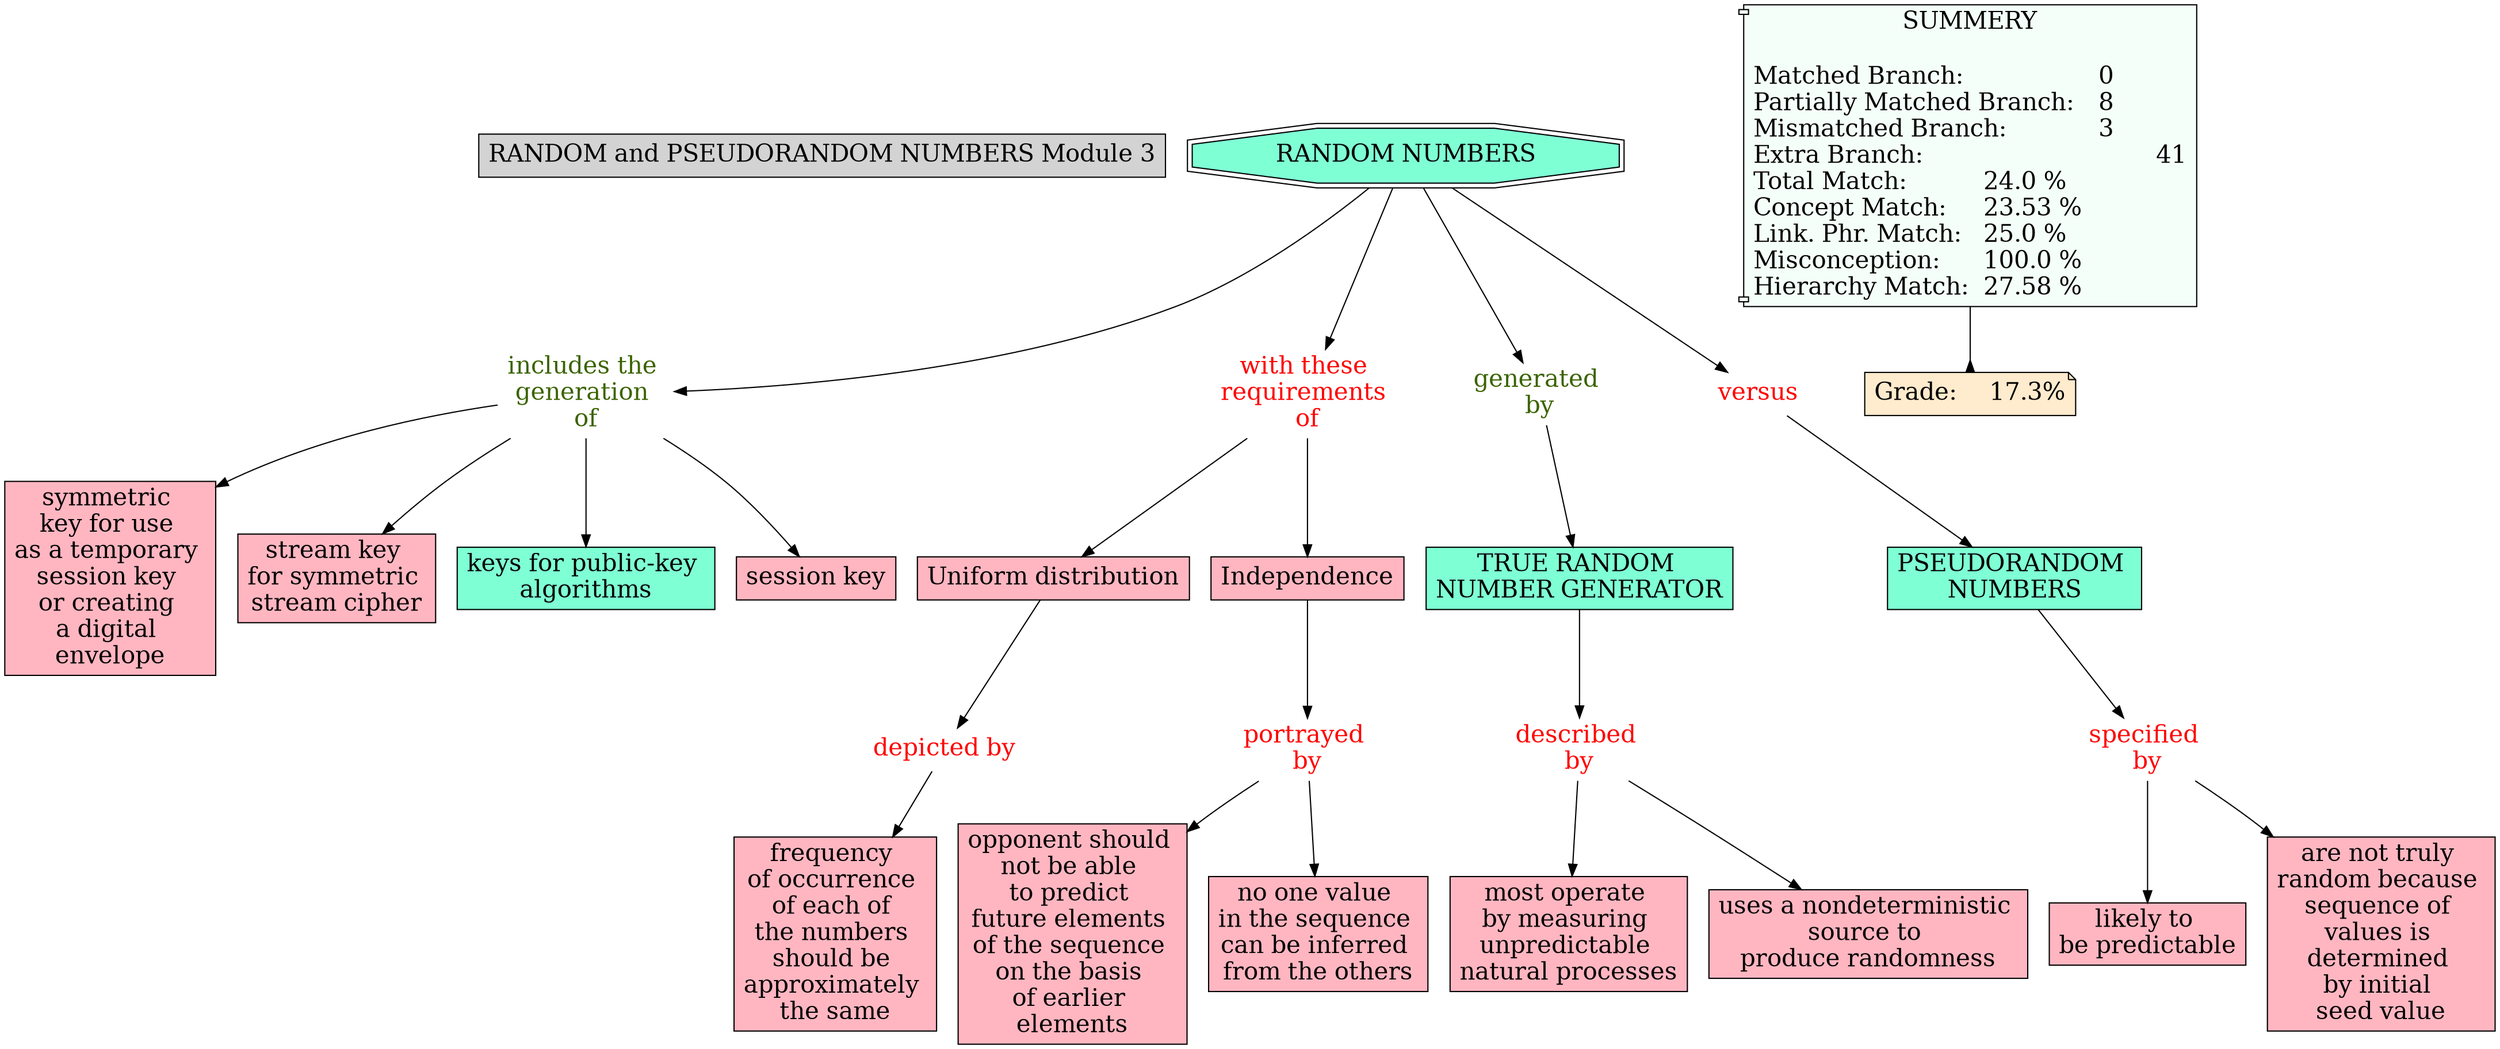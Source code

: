 // The Round Table
digraph {
	"1S3ZPZQBK-1BLDPC9-TCC" [label="RANDOM and PSEUDORANDOM NUMBERS Module 3" Gsplines=true fontsize=20 shape=rect style=filled]
	"1S63122D0-FBBGWF-169B" [label="RANDOM NUMBERS
" Gsplines=true fillcolor=aquamarine fontsize=20 shape=doubleoctagon style=filled]
	"1S631B6MN-1XKJ0BV-17JZ" [label="includes the 
generation 
of" Gsplines=true fontcolor="#3B6300" fontsize=20 shape=none]
	"1S63122D0-FBBGWF-169B" -> "1S631B6MN-1XKJ0BV-17JZ" [constraint=true]
	"1S631B6MN-1XKJ0BV-17JZ" [label="includes the 
generation 
of" Gsplines=true fontcolor="#3B6300" fontsize=20 shape=none]
	"1S6312GRB-1HMNR42-16DV" [label="symmetric 
key for use 
as a temporary 
session key 
or creating 
a digital 
envelope" Gsplines=true fillcolor="#FFB6C1" fontsize=20 shape=rect style=filled]
	"1S631B6MN-1XKJ0BV-17JZ" -> "1S6312GRB-1HMNR42-16DV" [constraint=true]
	"1S631LVLP-XBQF8-1872" [label="specified 
by" Gsplines=true fontcolor=red fontsize=20 shape=none]
	"1S631KZJW-KXRST8-17ZN" [label="likely to 
be predictable
" Gsplines=true fillcolor="#FFB6C1" fontsize=20 shape=rect style=filled]
	"1S631LVLP-XBQF8-1872" -> "1S631KZJW-KXRST8-17ZN" [constraint=true]
	"1S63182R0-1JJYCXC-17G6" [label="depicted by
" Gsplines=true fontcolor=red fontsize=20 shape=none]
	"1S63158K7-ZGWCHJ-16WM" [label="frequency 
of occurrence 
of each of 
the numbers 
should be 
approximately 
the same" Gsplines=true fillcolor="#FFB6C1" fontsize=20 shape=rect style=filled]
	"1S63182R0-1JJYCXC-17G6" -> "1S63158K7-ZGWCHJ-16WM" [constraint=true]
	"1S631977L-GVJ9Q8-17HB" [label="portrayed 
by" Gsplines=true fontcolor=red fontsize=20 shape=none]
	"1S6315DY6-ZW8FDB-16WW" [label="opponent should 
not be able 
to predict 
future elements 
of the sequence 
on the basis 
of earlier 
elements" Gsplines=true fillcolor="#FFB6C1" fontsize=20 shape=rect style=filled]
	"1S631977L-GVJ9Q8-17HB" -> "1S6315DY6-ZW8FDB-16WW" [constraint=true]
	"1S6312M3R-147K60Q-16F7" [label="Uniform distribution
" Gsplines=true fillcolor="#FFB6C1" fontsize=20 shape=rect style=filled]
	"1S63182R0-1JJYCXC-17G6" [label="depicted by
" Gsplines=true fontcolor=red fontsize=20 shape=none]
	"1S6312M3R-147K60Q-16F7" -> "1S63182R0-1JJYCXC-17G6" [constraint=true]
	"1S631LVLP-XBQF8-1872" [label="specified 
by" Gsplines=true fontcolor=red fontsize=20 shape=none]
	"1S631K4HX-53QLD-17ZC" [label="are not truly 
random because 
sequence of 
values is 
determined 
by initial 
seed value
" Gsplines=true fillcolor="#FFB6C1" fontsize=20 shape=rect style=filled]
	"1S631LVLP-XBQF8-1872" -> "1S631K4HX-53QLD-17ZC" [constraint=true]
	"1S631RSWL-1RNYTYD-18PP" [label="with these 
requirements 
of" Gsplines=true fontcolor=red fontsize=20 shape=none]
	"1S6315H7S-28FM4D1-16X1" [label=Independence Gsplines=true fillcolor="#FFB6C1" fontsize=20 shape=rect style=filled]
	"1S631RSWL-1RNYTYD-18PP" -> "1S6315H7S-28FM4D1-16X1" [constraint=true]
	"1S63122D0-FBBGWF-169B" [label="RANDOM NUMBERS
" Gsplines=true fillcolor=aquamarine fontsize=20 shape=doubleoctagon style=filled]
	"1S631TJY1-1QVK3YY-18T2" [label="generated 
by" Gsplines=true fontcolor="#3B6300" fontsize=20 shape=none]
	"1S63122D0-FBBGWF-169B" -> "1S631TJY1-1QVK3YY-18T2" [constraint=true]
	"1S631977L-GVJ9Q8-17HB" [label="portrayed 
by" Gsplines=true fontcolor=red fontsize=20 shape=none]
	"1S6315C1L-1QWG0V7-16WR" [label="no one value 
in the sequence 
can be inferred 
from the others
" Gsplines=true fillcolor="#FFB6C1" fontsize=20 shape=rect style=filled]
	"1S631977L-GVJ9Q8-17HB" -> "1S6315C1L-1QWG0V7-16WR" [constraint=true]
	"1S631B6MN-1XKJ0BV-17JZ" [label="includes the 
generation 
of" Gsplines=true fontcolor="#3B6300" fontsize=20 shape=none]
	"1S6312FMM-QVNJGH-16DQ" [label="stream key 
for symmetric 
stream cipher
" Gsplines=true fillcolor="#FFB6C1" fontsize=20 shape=rect style=filled]
	"1S631B6MN-1XKJ0BV-17JZ" -> "1S6312FMM-QVNJGH-16DQ" [constraint=true]
	"1S631MBFS-F9S5QJ-1883" [label="TRUE RANDOM 
NUMBER GENERATOR
" Gsplines=true fillcolor=aquamarine fontsize=20 shape=rect style=filled]
	"1S631P91C-G1YQKY-18LH" [label="described 
by" Gsplines=true fontcolor=red fontsize=20 shape=none]
	"1S631MBFS-F9S5QJ-1883" -> "1S631P91C-G1YQKY-18LH" [constraint=true]
	"1S631RSWL-1RNYTYD-18PP" [label="with these 
requirements 
of" Gsplines=true fontcolor=red fontsize=20 shape=none]
	"1S6312M3R-147K60Q-16F7" [label="Uniform distribution
" Gsplines=true fillcolor="#FFB6C1" fontsize=20 shape=rect style=filled]
	"1S631RSWL-1RNYTYD-18PP" -> "1S6312M3R-147K60Q-16F7" [constraint=true]
	"1S63122D0-FBBGWF-169B" [label="RANDOM NUMBERS
" Gsplines=true fillcolor=aquamarine fontsize=20 shape=doubleoctagon style=filled]
	"1S631RSWL-1RNYTYD-18PP" [label="with these 
requirements 
of" Gsplines=true fontcolor=red fontsize=20 shape=none]
	"1S63122D0-FBBGWF-169B" -> "1S631RSWL-1RNYTYD-18PP" [constraint=true]
	"1S6315H7S-28FM4D1-16X1" [label=Independence Gsplines=true fillcolor="#FFB6C1" fontsize=20 shape=rect style=filled]
	"1S631977L-GVJ9Q8-17HB" [label="portrayed 
by" Gsplines=true fontcolor=red fontsize=20 shape=none]
	"1S6315H7S-28FM4D1-16X1" -> "1S631977L-GVJ9Q8-17HB" [constraint=true]
	"1S63122D0-FBBGWF-169B" [label="RANDOM NUMBERS
" Gsplines=true fillcolor=aquamarine fontsize=20 shape=doubleoctagon style=filled]
	"1S631V3BB-ZBNCRT-18TT" [label=versus Gsplines=true fontcolor=red fontsize=20 shape=none]
	"1S63122D0-FBBGWF-169B" -> "1S631V3BB-ZBNCRT-18TT" [constraint=true]
	"1S631B6MN-1XKJ0BV-17JZ" [label="includes the 
generation 
of" Gsplines=true fontcolor="#3B6300" fontsize=20 shape=none]
	"1S6312DG1-P5DXYB-16DL" [label="keys for public-key 
algorithms" Gsplines=true fillcolor=aquamarine fontsize=20 shape=rect style=filled]
	"1S631B6MN-1XKJ0BV-17JZ" -> "1S6312DG1-P5DXYB-16DL" [constraint=true]
	"1S631P91C-G1YQKY-18LH" [label="described 
by" Gsplines=true fontcolor=red fontsize=20 shape=none]
	"1S631N4QK-1P64GCX-189K" [label="most operate 
by measuring 
unpredictable 
natural processes
" Gsplines=true fillcolor="#FFB6C1" fontsize=20 shape=rect style=filled]
	"1S631P91C-G1YQKY-18LH" -> "1S631N4QK-1P64GCX-189K" [constraint=true]
	"1S631B6MN-1XKJ0BV-17JZ" [label="includes the 
generation 
of" Gsplines=true fontcolor="#3B6300" fontsize=20 shape=none]
	"1S6312HSV-B0MJJ4-16DZ" [label="session key
" Gsplines=true fillcolor="#FFB6C1" fontsize=20 shape=rect style=filled]
	"1S631B6MN-1XKJ0BV-17JZ" -> "1S6312HSV-B0MJJ4-16DZ" [constraint=true]
	"1S6312JWB-1LPY5HZ-16F3" [label="PSEUDORANDOM 
NUMBERS" Gsplines=true fillcolor=aquamarine fontsize=20 shape=rect style=filled]
	"1S631LVLP-XBQF8-1872" [label="specified 
by" Gsplines=true fontcolor=red fontsize=20 shape=none]
	"1S6312JWB-1LPY5HZ-16F3" -> "1S631LVLP-XBQF8-1872" [constraint=true]
	"1S631TJY1-1QVK3YY-18T2" [label="generated 
by" Gsplines=true fontcolor="#3B6300" fontsize=20 shape=none]
	"1S631MBFS-F9S5QJ-1883" [label="TRUE RANDOM 
NUMBER GENERATOR
" Gsplines=true fillcolor=aquamarine fontsize=20 shape=rect style=filled]
	"1S631TJY1-1QVK3YY-18T2" -> "1S631MBFS-F9S5QJ-1883" [constraint=true]
	"1S631P91C-G1YQKY-18LH" [label="described 
by" Gsplines=true fontcolor=red fontsize=20 shape=none]
	"1S631N2S4-1HX91RZ-189F" [label="uses a nondeterministic 
source to 
produce randomness
" Gsplines=true fillcolor="#FFB6C1" fontsize=20 shape=rect style=filled]
	"1S631P91C-G1YQKY-18LH" -> "1S631N2S4-1HX91RZ-189F" [constraint=true]
	"1S631V3BB-ZBNCRT-18TT" [label=versus Gsplines=true fontcolor=red fontsize=20 shape=none]
	"1S6312JWB-1LPY5HZ-16F3" [label="PSEUDORANDOM 
NUMBERS" Gsplines=true fillcolor=aquamarine fontsize=20 shape=rect style=filled]
	"1S631V3BB-ZBNCRT-18TT" -> "1S6312JWB-1LPY5HZ-16F3" [constraint=true]
	Stat [label="SUMMERY

Matched Branch:			0\lPartially Matched Branch:	8\lMismatched Branch:		3\lExtra Branch:				41\lTotal Match:		24.0 %\lConcept Match:	23.53 %\lLink. Phr. Match:	25.0 %\lMisconception:	100.0 %\lHierarchy Match:	27.58 %\l" Gsplines=true fillcolor="#F5FFFA" fontsize=20 shape=component style=filled]
	Grade [label="Grade:	17.3%" Gsplines=true fillcolor="#FFEBCD" fontsize=20 shape=note style=filled]
	Stat -> Grade [arrowhead=inv color=black constraint=true]
}
